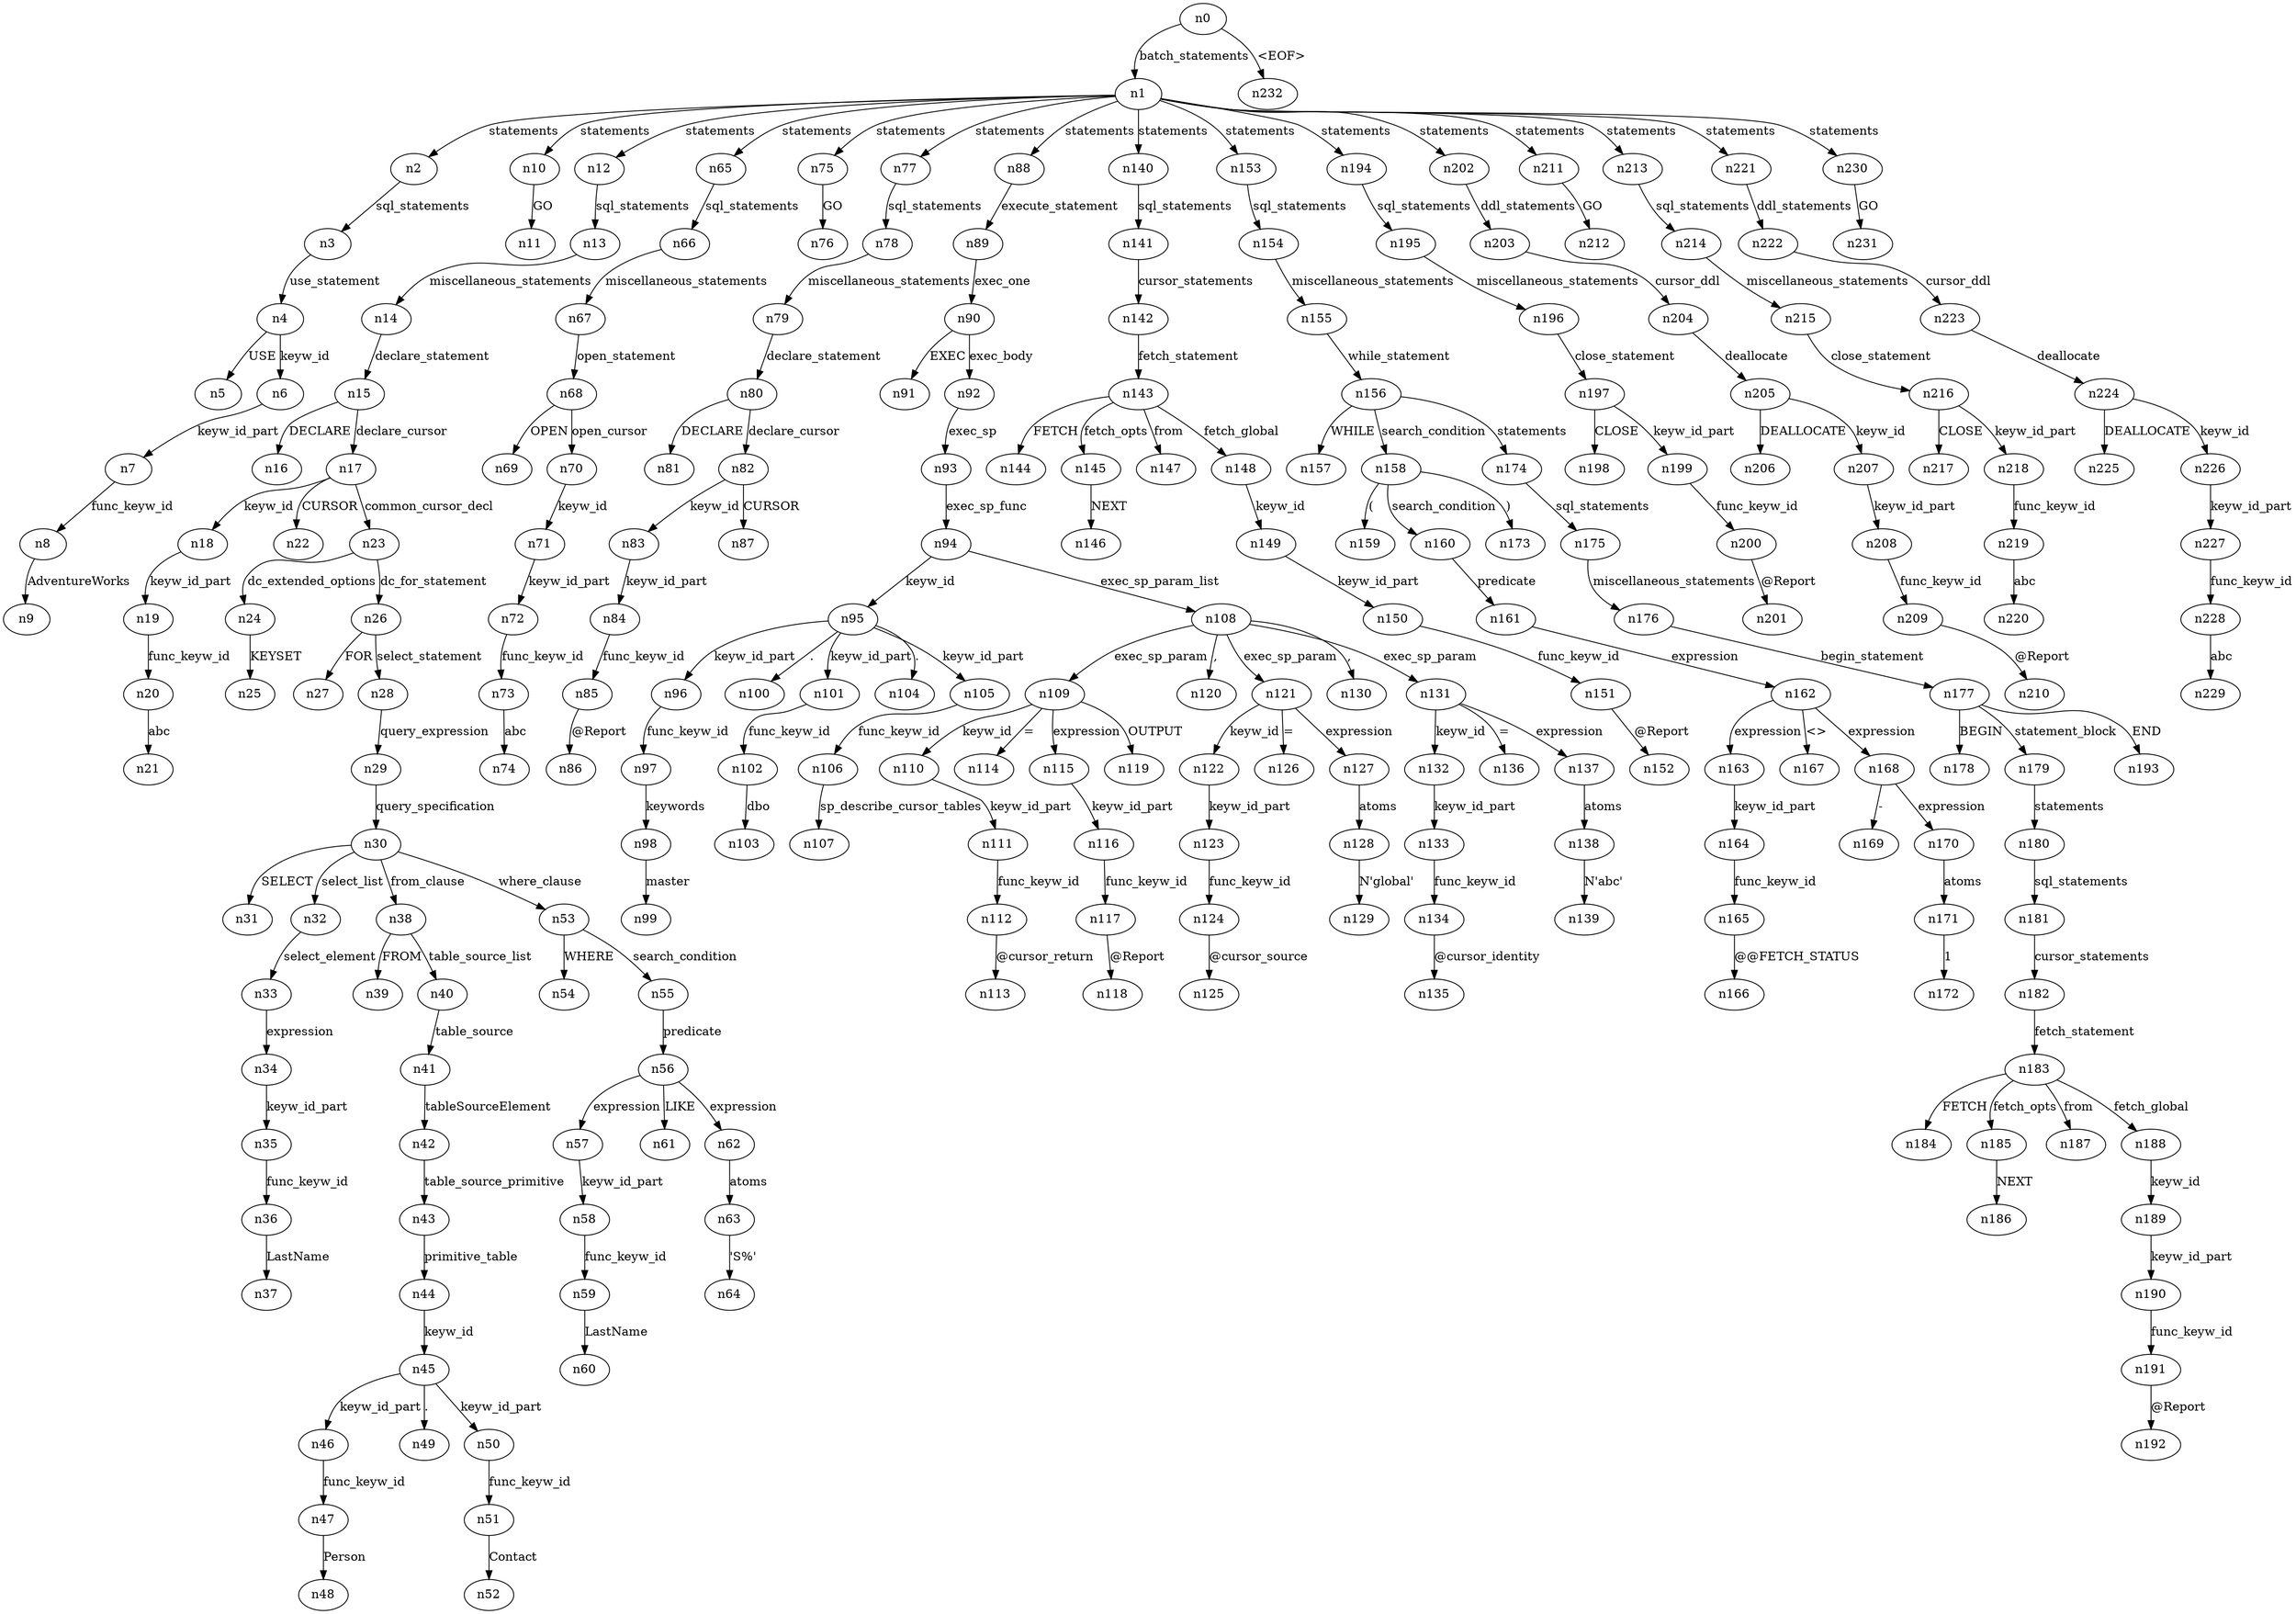 digraph ParseTree {
  n0 -> n1 [label="batch_statements"];
  n1 -> n2 [label="statements"];
  n2 -> n3 [label="sql_statements"];
  n3 -> n4 [label="use_statement"];
  n4 -> n5 [label="USE"];
  n4 -> n6 [label="keyw_id"];
  n6 -> n7 [label="keyw_id_part"];
  n7 -> n8 [label="func_keyw_id"];
  n8 -> n9 [label="AdventureWorks"];
  n1 -> n10 [label="statements"];
  n10 -> n11 [label="GO"];
  n1 -> n12 [label="statements"];
  n12 -> n13 [label="sql_statements"];
  n13 -> n14 [label="miscellaneous_statements"];
  n14 -> n15 [label="declare_statement"];
  n15 -> n16 [label="DECLARE"];
  n15 -> n17 [label="declare_cursor"];
  n17 -> n18 [label="keyw_id"];
  n18 -> n19 [label="keyw_id_part"];
  n19 -> n20 [label="func_keyw_id"];
  n20 -> n21 [label="abc"];
  n17 -> n22 [label="CURSOR"];
  n17 -> n23 [label="common_cursor_decl"];
  n23 -> n24 [label="dc_extended_options"];
  n24 -> n25 [label="KEYSET"];
  n23 -> n26 [label="dc_for_statement"];
  n26 -> n27 [label="FOR"];
  n26 -> n28 [label="select_statement"];
  n28 -> n29 [label="query_expression"];
  n29 -> n30 [label="query_specification"];
  n30 -> n31 [label="SELECT"];
  n30 -> n32 [label="select_list"];
  n32 -> n33 [label="select_element"];
  n33 -> n34 [label="expression"];
  n34 -> n35 [label="keyw_id_part"];
  n35 -> n36 [label="func_keyw_id"];
  n36 -> n37 [label="LastName"];
  n30 -> n38 [label="from_clause"];
  n38 -> n39 [label="FROM"];
  n38 -> n40 [label="table_source_list"];
  n40 -> n41 [label="table_source"];
  n41 -> n42 [label="tableSourceElement"];
  n42 -> n43 [label="table_source_primitive"];
  n43 -> n44 [label="primitive_table"];
  n44 -> n45 [label="keyw_id"];
  n45 -> n46 [label="keyw_id_part"];
  n46 -> n47 [label="func_keyw_id"];
  n47 -> n48 [label="Person"];
  n45 -> n49 [label="."];
  n45 -> n50 [label="keyw_id_part"];
  n50 -> n51 [label="func_keyw_id"];
  n51 -> n52 [label="Contact"];
  n30 -> n53 [label="where_clause"];
  n53 -> n54 [label="WHERE"];
  n53 -> n55 [label="search_condition"];
  n55 -> n56 [label="predicate"];
  n56 -> n57 [label="expression"];
  n57 -> n58 [label="keyw_id_part"];
  n58 -> n59 [label="func_keyw_id"];
  n59 -> n60 [label="LastName"];
  n56 -> n61 [label="LIKE"];
  n56 -> n62 [label="expression"];
  n62 -> n63 [label="atoms"];
  n63 -> n64 [label="'S%'"];
  n1 -> n65 [label="statements"];
  n65 -> n66 [label="sql_statements"];
  n66 -> n67 [label="miscellaneous_statements"];
  n67 -> n68 [label="open_statement"];
  n68 -> n69 [label="OPEN"];
  n68 -> n70 [label="open_cursor"];
  n70 -> n71 [label="keyw_id"];
  n71 -> n72 [label="keyw_id_part"];
  n72 -> n73 [label="func_keyw_id"];
  n73 -> n74 [label="abc"];
  n1 -> n75 [label="statements"];
  n75 -> n76 [label="GO"];
  n1 -> n77 [label="statements"];
  n77 -> n78 [label="sql_statements"];
  n78 -> n79 [label="miscellaneous_statements"];
  n79 -> n80 [label="declare_statement"];
  n80 -> n81 [label="DECLARE"];
  n80 -> n82 [label="declare_cursor"];
  n82 -> n83 [label="keyw_id"];
  n83 -> n84 [label="keyw_id_part"];
  n84 -> n85 [label="func_keyw_id"];
  n85 -> n86 [label="@Report"];
  n82 -> n87 [label="CURSOR"];
  n1 -> n88 [label="statements"];
  n88 -> n89 [label="execute_statement"];
  n89 -> n90 [label="exec_one"];
  n90 -> n91 [label="EXEC"];
  n90 -> n92 [label="exec_body"];
  n92 -> n93 [label="exec_sp"];
  n93 -> n94 [label="exec_sp_func"];
  n94 -> n95 [label="keyw_id"];
  n95 -> n96 [label="keyw_id_part"];
  n96 -> n97 [label="func_keyw_id"];
  n97 -> n98 [label="keywords"];
  n98 -> n99 [label="master"];
  n95 -> n100 [label="."];
  n95 -> n101 [label="keyw_id_part"];
  n101 -> n102 [label="func_keyw_id"];
  n102 -> n103 [label="dbo"];
  n95 -> n104 [label="."];
  n95 -> n105 [label="keyw_id_part"];
  n105 -> n106 [label="func_keyw_id"];
  n106 -> n107 [label="sp_describe_cursor_tables"];
  n94 -> n108 [label="exec_sp_param_list"];
  n108 -> n109 [label="exec_sp_param"];
  n109 -> n110 [label="keyw_id"];
  n110 -> n111 [label="keyw_id_part"];
  n111 -> n112 [label="func_keyw_id"];
  n112 -> n113 [label="@cursor_return"];
  n109 -> n114 [label="="];
  n109 -> n115 [label="expression"];
  n115 -> n116 [label="keyw_id_part"];
  n116 -> n117 [label="func_keyw_id"];
  n117 -> n118 [label="@Report"];
  n109 -> n119 [label="OUTPUT"];
  n108 -> n120 [label=","];
  n108 -> n121 [label="exec_sp_param"];
  n121 -> n122 [label="keyw_id"];
  n122 -> n123 [label="keyw_id_part"];
  n123 -> n124 [label="func_keyw_id"];
  n124 -> n125 [label="@cursor_source"];
  n121 -> n126 [label="="];
  n121 -> n127 [label="expression"];
  n127 -> n128 [label="atoms"];
  n128 -> n129 [label="N'global'"];
  n108 -> n130 [label=","];
  n108 -> n131 [label="exec_sp_param"];
  n131 -> n132 [label="keyw_id"];
  n132 -> n133 [label="keyw_id_part"];
  n133 -> n134 [label="func_keyw_id"];
  n134 -> n135 [label="@cursor_identity"];
  n131 -> n136 [label="="];
  n131 -> n137 [label="expression"];
  n137 -> n138 [label="atoms"];
  n138 -> n139 [label="N'abc'"];
  n1 -> n140 [label="statements"];
  n140 -> n141 [label="sql_statements"];
  n141 -> n142 [label="cursor_statements"];
  n142 -> n143 [label="fetch_statement"];
  n143 -> n144 [label="FETCH"];
  n143 -> n145 [label="fetch_opts"];
  n145 -> n146 [label="NEXT"];
  n143 -> n147 [label="from"];
  n143 -> n148 [label="fetch_global"];
  n148 -> n149 [label="keyw_id"];
  n149 -> n150 [label="keyw_id_part"];
  n150 -> n151 [label="func_keyw_id"];
  n151 -> n152 [label="@Report"];
  n1 -> n153 [label="statements"];
  n153 -> n154 [label="sql_statements"];
  n154 -> n155 [label="miscellaneous_statements"];
  n155 -> n156 [label="while_statement"];
  n156 -> n157 [label="WHILE"];
  n156 -> n158 [label="search_condition"];
  n158 -> n159 [label="("];
  n158 -> n160 [label="search_condition"];
  n160 -> n161 [label="predicate"];
  n161 -> n162 [label="expression"];
  n162 -> n163 [label="expression"];
  n163 -> n164 [label="keyw_id_part"];
  n164 -> n165 [label="func_keyw_id"];
  n165 -> n166 [label="@@FETCH_STATUS"];
  n162 -> n167 [label="<>"];
  n162 -> n168 [label="expression"];
  n168 -> n169 [label="-"];
  n168 -> n170 [label="expression"];
  n170 -> n171 [label="atoms"];
  n171 -> n172 [label="1"];
  n158 -> n173 [label=")"];
  n156 -> n174 [label="statements"];
  n174 -> n175 [label="sql_statements"];
  n175 -> n176 [label="miscellaneous_statements"];
  n176 -> n177 [label="begin_statement"];
  n177 -> n178 [label="BEGIN"];
  n177 -> n179 [label="statement_block"];
  n179 -> n180 [label="statements"];
  n180 -> n181 [label="sql_statements"];
  n181 -> n182 [label="cursor_statements"];
  n182 -> n183 [label="fetch_statement"];
  n183 -> n184 [label="FETCH"];
  n183 -> n185 [label="fetch_opts"];
  n185 -> n186 [label="NEXT"];
  n183 -> n187 [label="from"];
  n183 -> n188 [label="fetch_global"];
  n188 -> n189 [label="keyw_id"];
  n189 -> n190 [label="keyw_id_part"];
  n190 -> n191 [label="func_keyw_id"];
  n191 -> n192 [label="@Report"];
  n177 -> n193 [label="END"];
  n1 -> n194 [label="statements"];
  n194 -> n195 [label="sql_statements"];
  n195 -> n196 [label="miscellaneous_statements"];
  n196 -> n197 [label="close_statement"];
  n197 -> n198 [label="CLOSE"];
  n197 -> n199 [label="keyw_id_part"];
  n199 -> n200 [label="func_keyw_id"];
  n200 -> n201 [label="@Report"];
  n1 -> n202 [label="statements"];
  n202 -> n203 [label="ddl_statements"];
  n203 -> n204 [label="cursor_ddl"];
  n204 -> n205 [label="deallocate"];
  n205 -> n206 [label="DEALLOCATE"];
  n205 -> n207 [label="keyw_id"];
  n207 -> n208 [label="keyw_id_part"];
  n208 -> n209 [label="func_keyw_id"];
  n209 -> n210 [label="@Report"];
  n1 -> n211 [label="statements"];
  n211 -> n212 [label="GO"];
  n1 -> n213 [label="statements"];
  n213 -> n214 [label="sql_statements"];
  n214 -> n215 [label="miscellaneous_statements"];
  n215 -> n216 [label="close_statement"];
  n216 -> n217 [label="CLOSE"];
  n216 -> n218 [label="keyw_id_part"];
  n218 -> n219 [label="func_keyw_id"];
  n219 -> n220 [label="abc"];
  n1 -> n221 [label="statements"];
  n221 -> n222 [label="ddl_statements"];
  n222 -> n223 [label="cursor_ddl"];
  n223 -> n224 [label="deallocate"];
  n224 -> n225 [label="DEALLOCATE"];
  n224 -> n226 [label="keyw_id"];
  n226 -> n227 [label="keyw_id_part"];
  n227 -> n228 [label="func_keyw_id"];
  n228 -> n229 [label="abc"];
  n1 -> n230 [label="statements"];
  n230 -> n231 [label="GO"];
  n0 -> n232 [label="<EOF>"];
}
